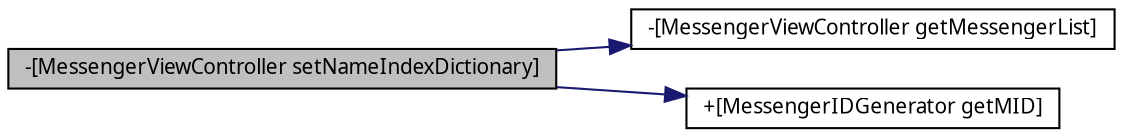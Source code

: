 digraph G
{
  edge [fontname="FreeSans.ttf",fontsize="10",labelfontname="FreeSans.ttf",labelfontsize="10"];
  node [fontname="FreeSans.ttf",fontsize="10",shape=record];
  rankdir=LR;
  Node1 [label="-[MessengerViewController setNameIndexDictionary]",height=0.2,width=0.4,color="black", fillcolor="grey75", style="filled" fontcolor="black"];
  Node1 -> Node2 [color="midnightblue",fontsize="10",style="solid",fontname="FreeSans.ttf"];
  Node2 [label="-[MessengerViewController getMessengerList]",height=0.2,width=0.4,color="black", fillcolor="white", style="filled",URL="$d7/d34/interface_messenger_view_controller.html#a2e4617fc57087279158f9df78fab0a87"];
  Node1 -> Node3 [color="midnightblue",fontsize="10",style="solid",fontname="FreeSans.ttf"];
  Node3 [label="+[MessengerIDGenerator getMID]",height=0.2,width=0.4,color="black", fillcolor="white", style="filled",URL="$df/dfd/interface_messenger_i_d_generator.html#ad0d37385548ddcf8129fde71d41cf8ae"];
}
